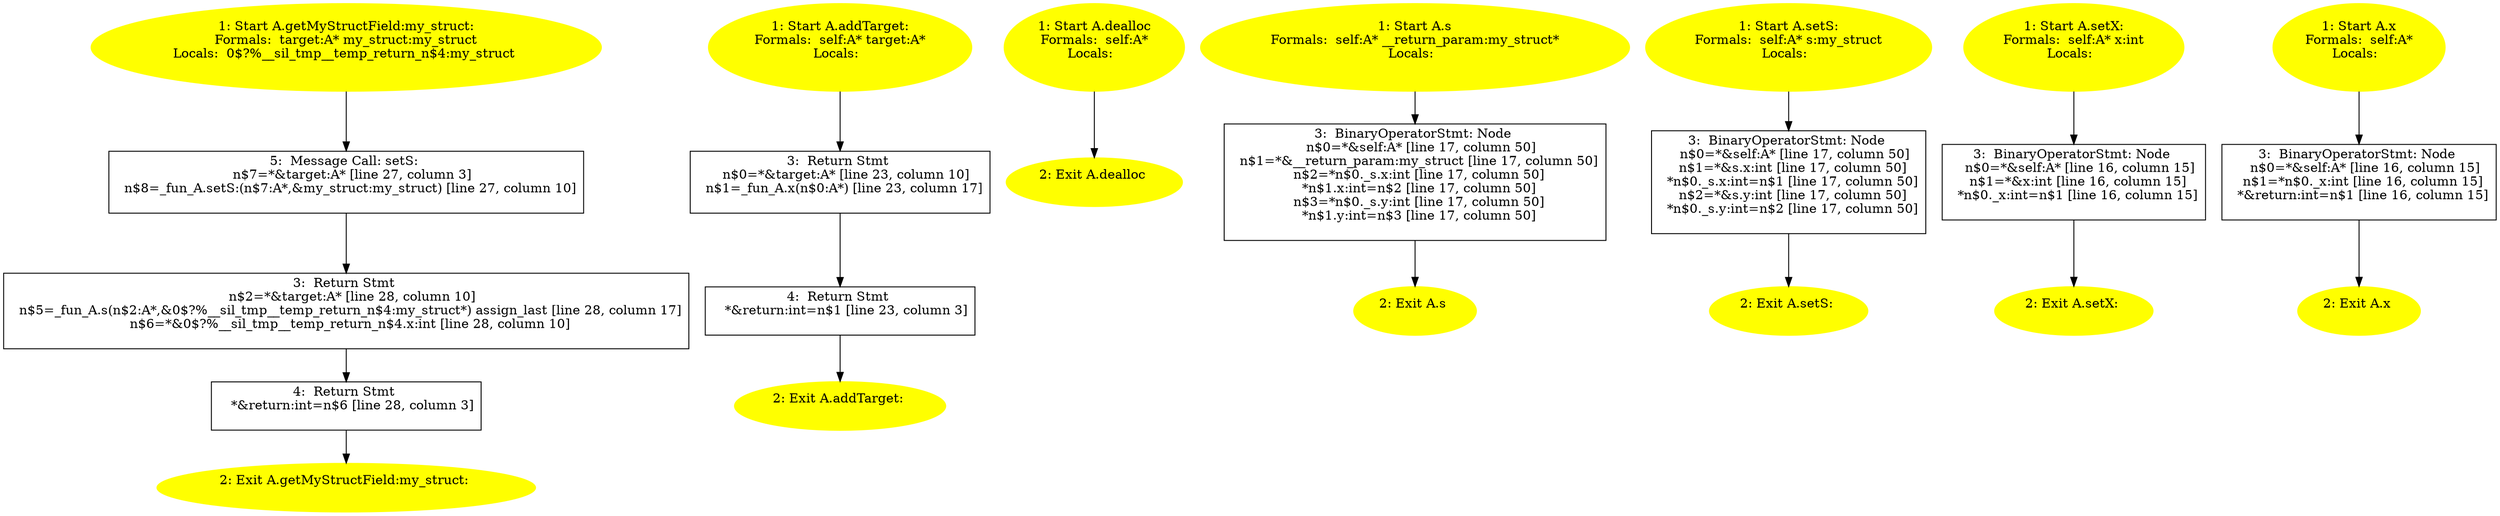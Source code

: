 /* @generated */
digraph cfg {
"getMyStructField:my_struct:#A(cla.268793c3bccfa457_1" [label="1: Start A.getMyStructField:my_struct:\nFormals:  target:A* my_struct:my_struct\nLocals:  0$?%__sil_tmp__temp_return_n$4:my_struct \n  " color=yellow style=filled]
	

	 "getMyStructField:my_struct:#A(cla.268793c3bccfa457_1" -> "getMyStructField:my_struct:#A(cla.268793c3bccfa457_5" ;
"getMyStructField:my_struct:#A(cla.268793c3bccfa457_2" [label="2: Exit A.getMyStructField:my_struct: \n  " color=yellow style=filled]
	

"getMyStructField:my_struct:#A(cla.268793c3bccfa457_3" [label="3:  Return Stmt \n   n$2=*&target:A* [line 28, column 10]\n  n$5=_fun_A.s(n$2:A*,&0$?%__sil_tmp__temp_return_n$4:my_struct*) assign_last [line 28, column 17]\n  n$6=*&0$?%__sil_tmp__temp_return_n$4.x:int [line 28, column 10]\n " shape="box"]
	

	 "getMyStructField:my_struct:#A(cla.268793c3bccfa457_3" -> "getMyStructField:my_struct:#A(cla.268793c3bccfa457_4" ;
"getMyStructField:my_struct:#A(cla.268793c3bccfa457_4" [label="4:  Return Stmt \n   *&return:int=n$6 [line 28, column 3]\n " shape="box"]
	

	 "getMyStructField:my_struct:#A(cla.268793c3bccfa457_4" -> "getMyStructField:my_struct:#A(cla.268793c3bccfa457_2" ;
"getMyStructField:my_struct:#A(cla.268793c3bccfa457_5" [label="5:  Message Call: setS: \n   n$7=*&target:A* [line 27, column 3]\n  n$8=_fun_A.setS:(n$7:A*,&my_struct:my_struct) [line 27, column 10]\n " shape="box"]
	

	 "getMyStructField:my_struct:#A(cla.268793c3bccfa457_5" -> "getMyStructField:my_struct:#A(cla.268793c3bccfa457_3" ;
"addTarget:#A(class A)#[instance].769d110b6edf5ce8_1" [label="1: Start A.addTarget:\nFormals:  self:A* target:A*\nLocals:  \n  " color=yellow style=filled]
	

	 "addTarget:#A(class A)#[instance].769d110b6edf5ce8_1" -> "addTarget:#A(class A)#[instance].769d110b6edf5ce8_3" ;
"addTarget:#A(class A)#[instance].769d110b6edf5ce8_2" [label="2: Exit A.addTarget: \n  " color=yellow style=filled]
	

"addTarget:#A(class A)#[instance].769d110b6edf5ce8_3" [label="3:  Return Stmt \n   n$0=*&target:A* [line 23, column 10]\n  n$1=_fun_A.x(n$0:A*) [line 23, column 17]\n " shape="box"]
	

	 "addTarget:#A(class A)#[instance].769d110b6edf5ce8_3" -> "addTarget:#A(class A)#[instance].769d110b6edf5ce8_4" ;
"addTarget:#A(class A)#[instance].769d110b6edf5ce8_4" [label="4:  Return Stmt \n   *&return:int=n$1 [line 23, column 3]\n " shape="box"]
	

	 "addTarget:#A(class A)#[instance].769d110b6edf5ce8_4" -> "addTarget:#A(class A)#[instance].769d110b6edf5ce8_2" ;
"dealloc#A#[instance].cb1004dc8428c0dc_1" [label="1: Start A.dealloc\nFormals:  self:A*\nLocals:  \n  " color=yellow style=filled]
	

	 "dealloc#A#[instance].cb1004dc8428c0dc_1" -> "dealloc#A#[instance].cb1004dc8428c0dc_2" ;
"dealloc#A#[instance].cb1004dc8428c0dc_2" [label="2: Exit A.dealloc \n  " color=yellow style=filled]
	

"s#A(struct my_struct)#[instance].0f427e674cf1b1f3_1" [label="1: Start A.s\nFormals:  self:A* __return_param:my_struct*\nLocals:  \n  " color=yellow style=filled]
	

	 "s#A(struct my_struct)#[instance].0f427e674cf1b1f3_1" -> "s#A(struct my_struct)#[instance].0f427e674cf1b1f3_3" ;
"s#A(struct my_struct)#[instance].0f427e674cf1b1f3_2" [label="2: Exit A.s \n  " color=yellow style=filled]
	

"s#A(struct my_struct)#[instance].0f427e674cf1b1f3_3" [label="3:  BinaryOperatorStmt: Node \n   n$0=*&self:A* [line 17, column 50]\n  n$1=*&__return_param:my_struct [line 17, column 50]\n  n$2=*n$0._s.x:int [line 17, column 50]\n  *n$1.x:int=n$2 [line 17, column 50]\n  n$3=*n$0._s.y:int [line 17, column 50]\n  *n$1.y:int=n$3 [line 17, column 50]\n " shape="box"]
	

	 "s#A(struct my_struct)#[instance].0f427e674cf1b1f3_3" -> "s#A(struct my_struct)#[instance].0f427e674cf1b1f3_2" ;
"setS:#A#[instance].77f48d6d494b88ca_1" [label="1: Start A.setS:\nFormals:  self:A* s:my_struct\nLocals:  \n  " color=yellow style=filled]
	

	 "setS:#A#[instance].77f48d6d494b88ca_1" -> "setS:#A#[instance].77f48d6d494b88ca_3" ;
"setS:#A#[instance].77f48d6d494b88ca_2" [label="2: Exit A.setS: \n  " color=yellow style=filled]
	

"setS:#A#[instance].77f48d6d494b88ca_3" [label="3:  BinaryOperatorStmt: Node \n   n$0=*&self:A* [line 17, column 50]\n  n$1=*&s.x:int [line 17, column 50]\n  *n$0._s.x:int=n$1 [line 17, column 50]\n  n$2=*&s.y:int [line 17, column 50]\n  *n$0._s.y:int=n$2 [line 17, column 50]\n " shape="box"]
	

	 "setS:#A#[instance].77f48d6d494b88ca_3" -> "setS:#A#[instance].77f48d6d494b88ca_2" ;
"setX:#A#[instance].9cb6bcca58549907_1" [label="1: Start A.setX:\nFormals:  self:A* x:int\nLocals:  \n  " color=yellow style=filled]
	

	 "setX:#A#[instance].9cb6bcca58549907_1" -> "setX:#A#[instance].9cb6bcca58549907_3" ;
"setX:#A#[instance].9cb6bcca58549907_2" [label="2: Exit A.setX: \n  " color=yellow style=filled]
	

"setX:#A#[instance].9cb6bcca58549907_3" [label="3:  BinaryOperatorStmt: Node \n   n$0=*&self:A* [line 16, column 15]\n  n$1=*&x:int [line 16, column 15]\n  *n$0._x:int=n$1 [line 16, column 15]\n " shape="box"]
	

	 "setX:#A#[instance].9cb6bcca58549907_3" -> "setX:#A#[instance].9cb6bcca58549907_2" ;
"x#A#[instance].ab9bc2fbac958b57_1" [label="1: Start A.x\nFormals:  self:A*\nLocals:  \n  " color=yellow style=filled]
	

	 "x#A#[instance].ab9bc2fbac958b57_1" -> "x#A#[instance].ab9bc2fbac958b57_3" ;
"x#A#[instance].ab9bc2fbac958b57_2" [label="2: Exit A.x \n  " color=yellow style=filled]
	

"x#A#[instance].ab9bc2fbac958b57_3" [label="3:  BinaryOperatorStmt: Node \n   n$0=*&self:A* [line 16, column 15]\n  n$1=*n$0._x:int [line 16, column 15]\n  *&return:int=n$1 [line 16, column 15]\n " shape="box"]
	

	 "x#A#[instance].ab9bc2fbac958b57_3" -> "x#A#[instance].ab9bc2fbac958b57_2" ;
}
